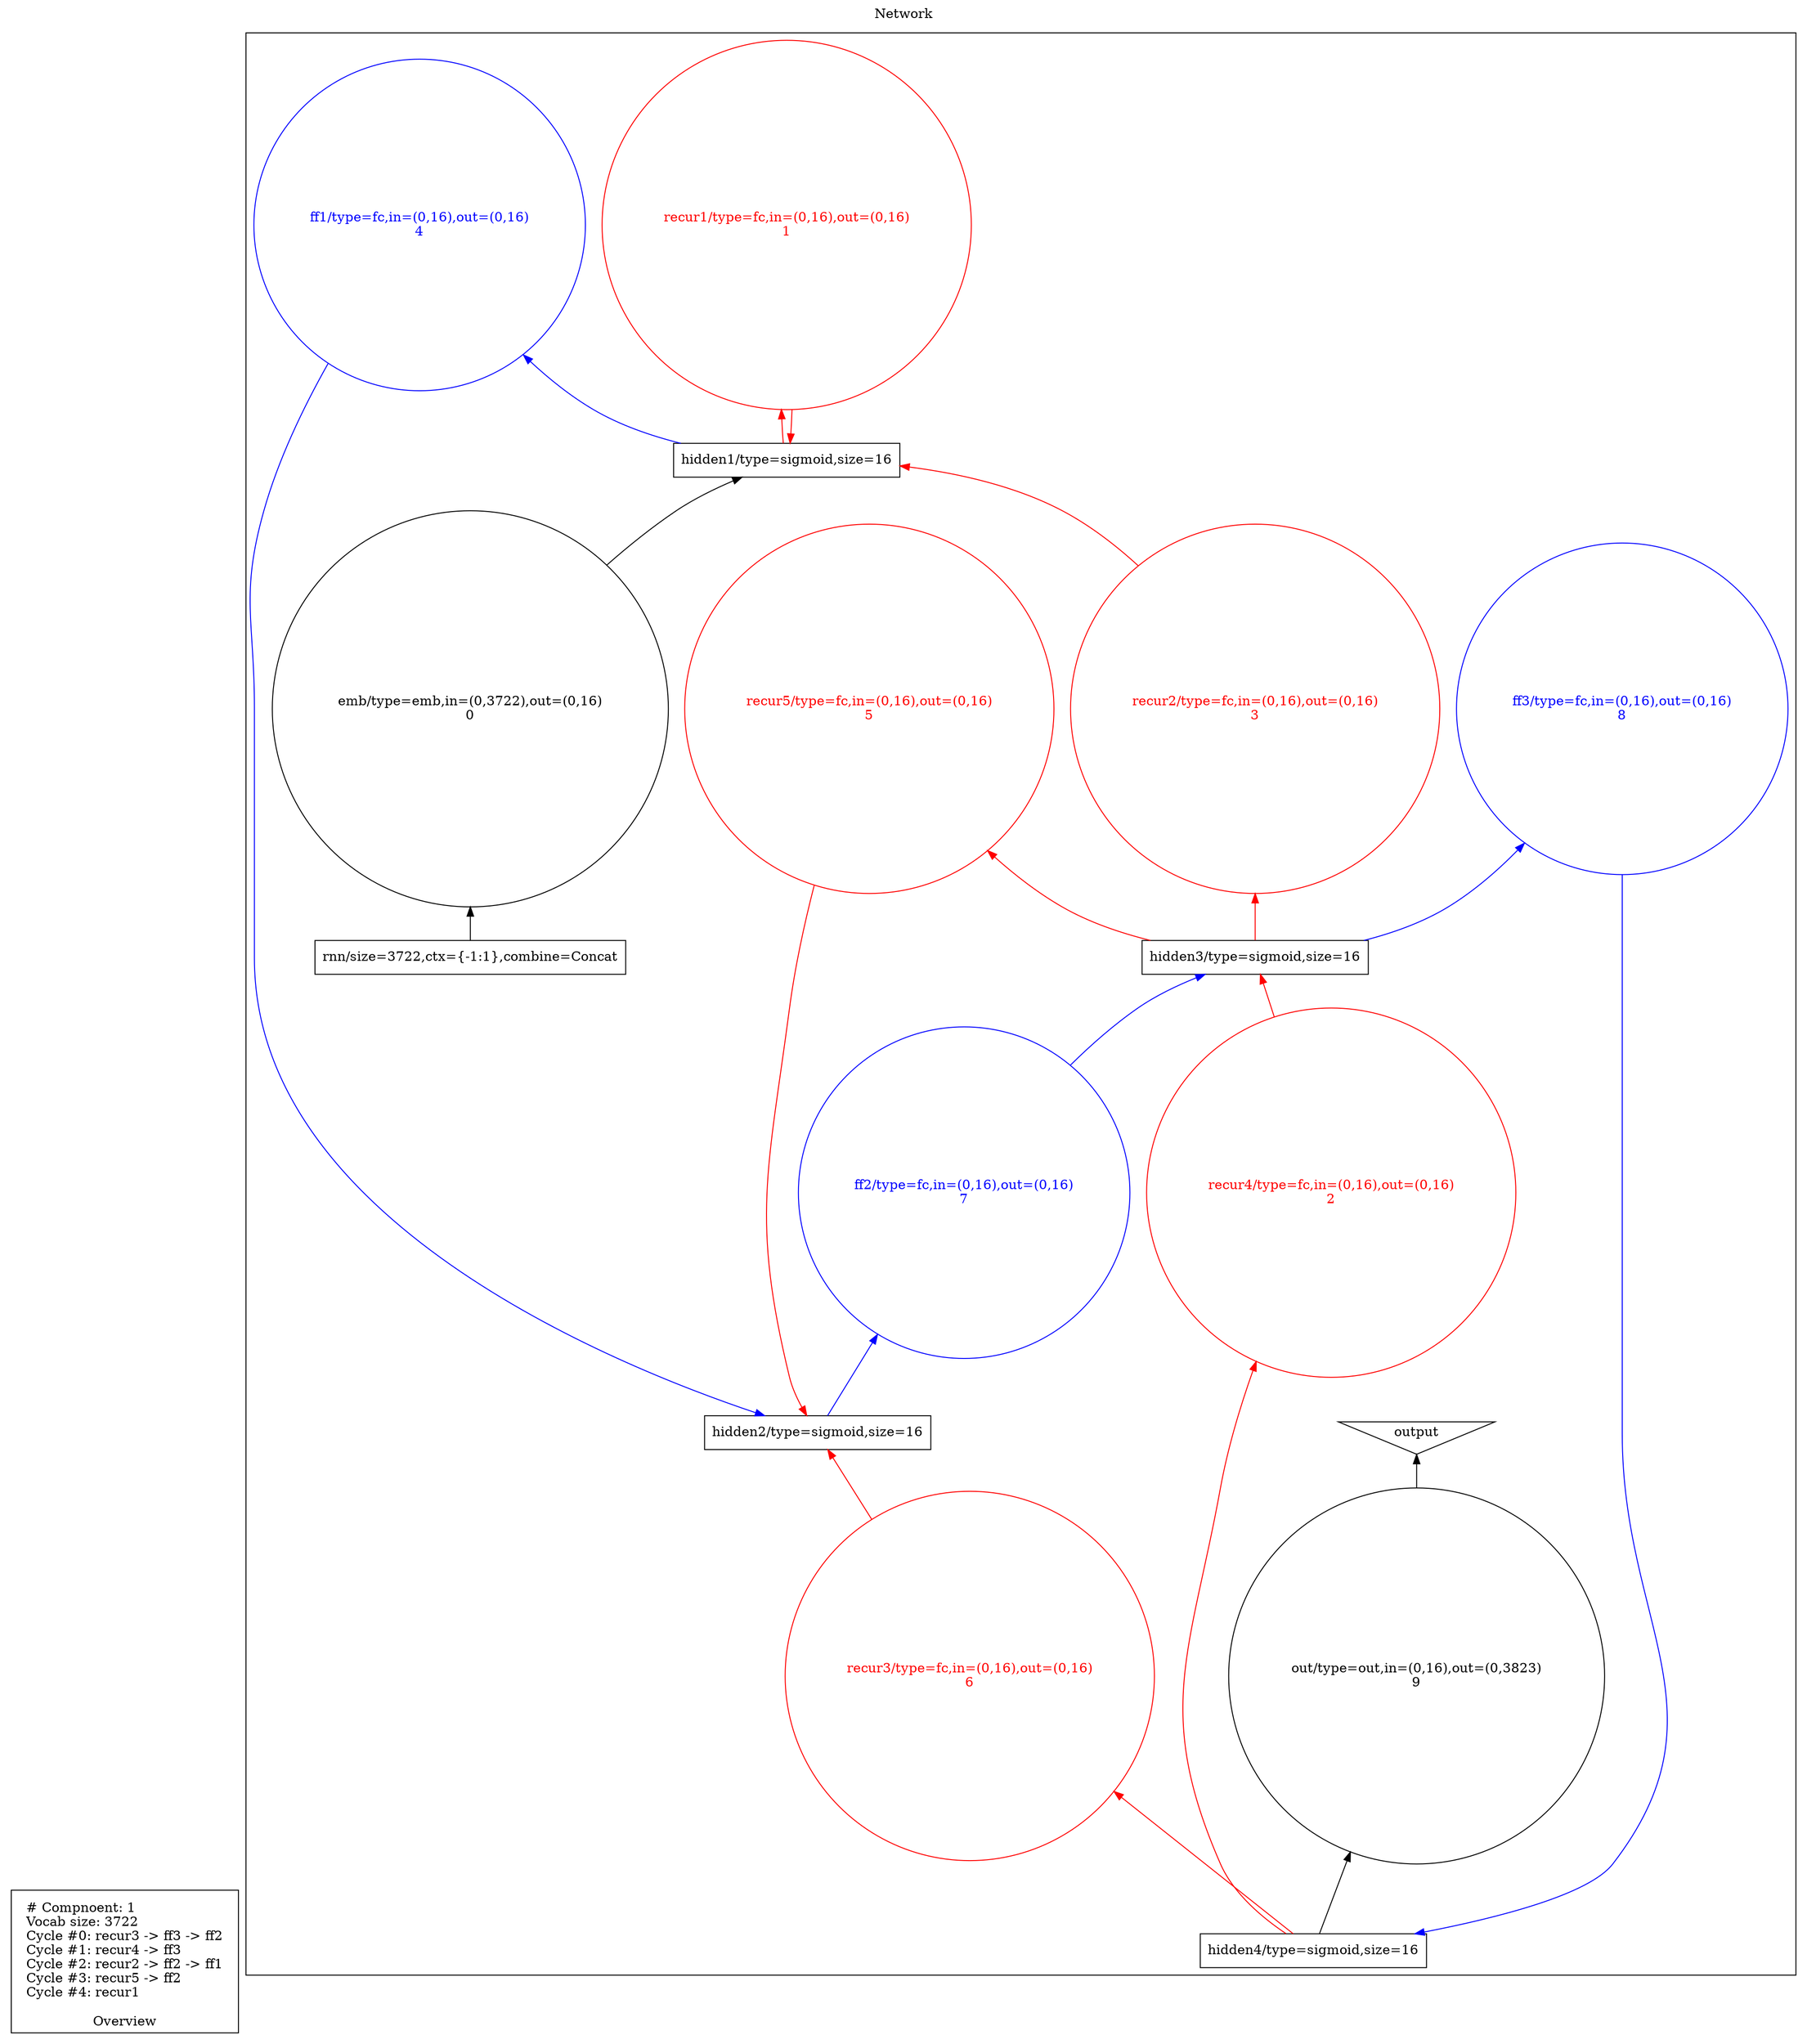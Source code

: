 digraph network {
  rankdir=BT;
  labelloc=t;
  label="Network";

  subgraph cluster_overview {
    label="Overview";
    node [shape=plaintext, style=solid];
    edge [style=invis];

    legend [label="# Compnoent: 1\lVocab size: 3722\lCycle #0: recur3 -> ff3 -> ff2\lCycle #1: recur4 -> ff3\lCycle #2: recur2 -> ff2 -> ff1\lCycle #3: recur5 -> ff2\lCycle #4: recur1\l"];
  }

  subgraph cluster_structure {
    label="";

    output [shape=triangle, orientation=180];
    node[shape=box,fixedsize=false];
    input_rnn [label="rnn/size=3722,ctx={-1:1},combine=Concat"];
    layer_rnn_hidden1 [label="hidden1/type=sigmoid,size=16"];
    layer_rnn_hidden2 [label="hidden2/type=sigmoid,size=16"];
    layer_rnn_hidden3 [label="hidden3/type=sigmoid,size=16"];
    layer_rnn_hidden4 [label="hidden4/type=sigmoid,size=16"];

    node[shape=circle];
    glue_rnn_emb [label="emb/type=emb,in=(0,3722),out=(0,16)\n0"];
    input_rnn -> glue_rnn_emb [label=""];
    glue_rnn_emb -> layer_rnn_hidden1 [label=""];

    node[color=blue,fontcolor=blue];
    edge[color=blue];
    glue_rnn_ff1 [label="ff1/type=fc,in=(0,16),out=(0,16)\n4"];
    layer_rnn_hidden1 -> glue_rnn_ff1 [label=""];
    glue_rnn_ff1 -> layer_rnn_hidden2 [label=""];
    node[color=black,fontcolor=black];
    edge[color=black];

    node[color=blue,fontcolor=blue];
    edge[color=blue];
    glue_rnn_ff2 [label="ff2/type=fc,in=(0,16),out=(0,16)\n7"];
    layer_rnn_hidden2 -> glue_rnn_ff2 [label=""];
    glue_rnn_ff2 -> layer_rnn_hidden3 [label=""];
    node[color=black,fontcolor=black];
    edge[color=black];

    node[color=blue,fontcolor=blue];
    edge[color=blue];
    glue_rnn_ff3 [label="ff3/type=fc,in=(0,16),out=(0,16)\n8"];
    layer_rnn_hidden3 -> glue_rnn_ff3 [label=""];
    glue_rnn_ff3 -> layer_rnn_hidden4 [label=""];
    node[color=black,fontcolor=black];
    edge[color=black];

    node[color=red,fontcolor=red];
    edge[color=red];
    glue_rnn_recur1 [label="recur1/type=fc,in=(0,16),out=(0,16)\n1"];
    layer_rnn_hidden1 -> glue_rnn_recur1 [label=""];
    glue_rnn_recur1 -> layer_rnn_hidden1 [label=""];
    node[color=black,fontcolor=black];
    edge[color=black];

    node[color=red,fontcolor=red];
    edge[color=red];
    glue_rnn_recur2 [label="recur2/type=fc,in=(0,16),out=(0,16)\n3"];
    layer_rnn_hidden3 -> glue_rnn_recur2 [label=""];
    glue_rnn_recur2 -> layer_rnn_hidden1 [label=""];
    node[color=black,fontcolor=black];
    edge[color=black];

    node[color=red,fontcolor=red];
    edge[color=red];
    glue_rnn_recur3 [label="recur3/type=fc,in=(0,16),out=(0,16)\n6"];
    layer_rnn_hidden4 -> glue_rnn_recur3 [label=""];
    glue_rnn_recur3 -> layer_rnn_hidden2 [label=""];
    node[color=black,fontcolor=black];
    edge[color=black];

    node[color=red,fontcolor=red];
    edge[color=red];
    glue_rnn_recur4 [label="recur4/type=fc,in=(0,16),out=(0,16)\n2"];
    layer_rnn_hidden4 -> glue_rnn_recur4 [label=""];
    glue_rnn_recur4 -> layer_rnn_hidden3 [label=""];
    node[color=black,fontcolor=black];
    edge[color=black];

    node[color=red,fontcolor=red];
    edge[color=red];
    glue_rnn_recur5 [label="recur5/type=fc,in=(0,16),out=(0,16)\n5"];
    layer_rnn_hidden3 -> glue_rnn_recur5 [label=""];
    glue_rnn_recur5 -> layer_rnn_hidden2 [label=""];
    node[color=black,fontcolor=black];
    edge[color=black];

    glue_rnn_out [label="out/type=out,in=(0,16),out=(0,3823)\n9"];
    layer_rnn_hidden4 -> glue_rnn_out [label=""];
    glue_rnn_out -> output [label=""];


    { rank=same; input_rnn; }
  }
}
